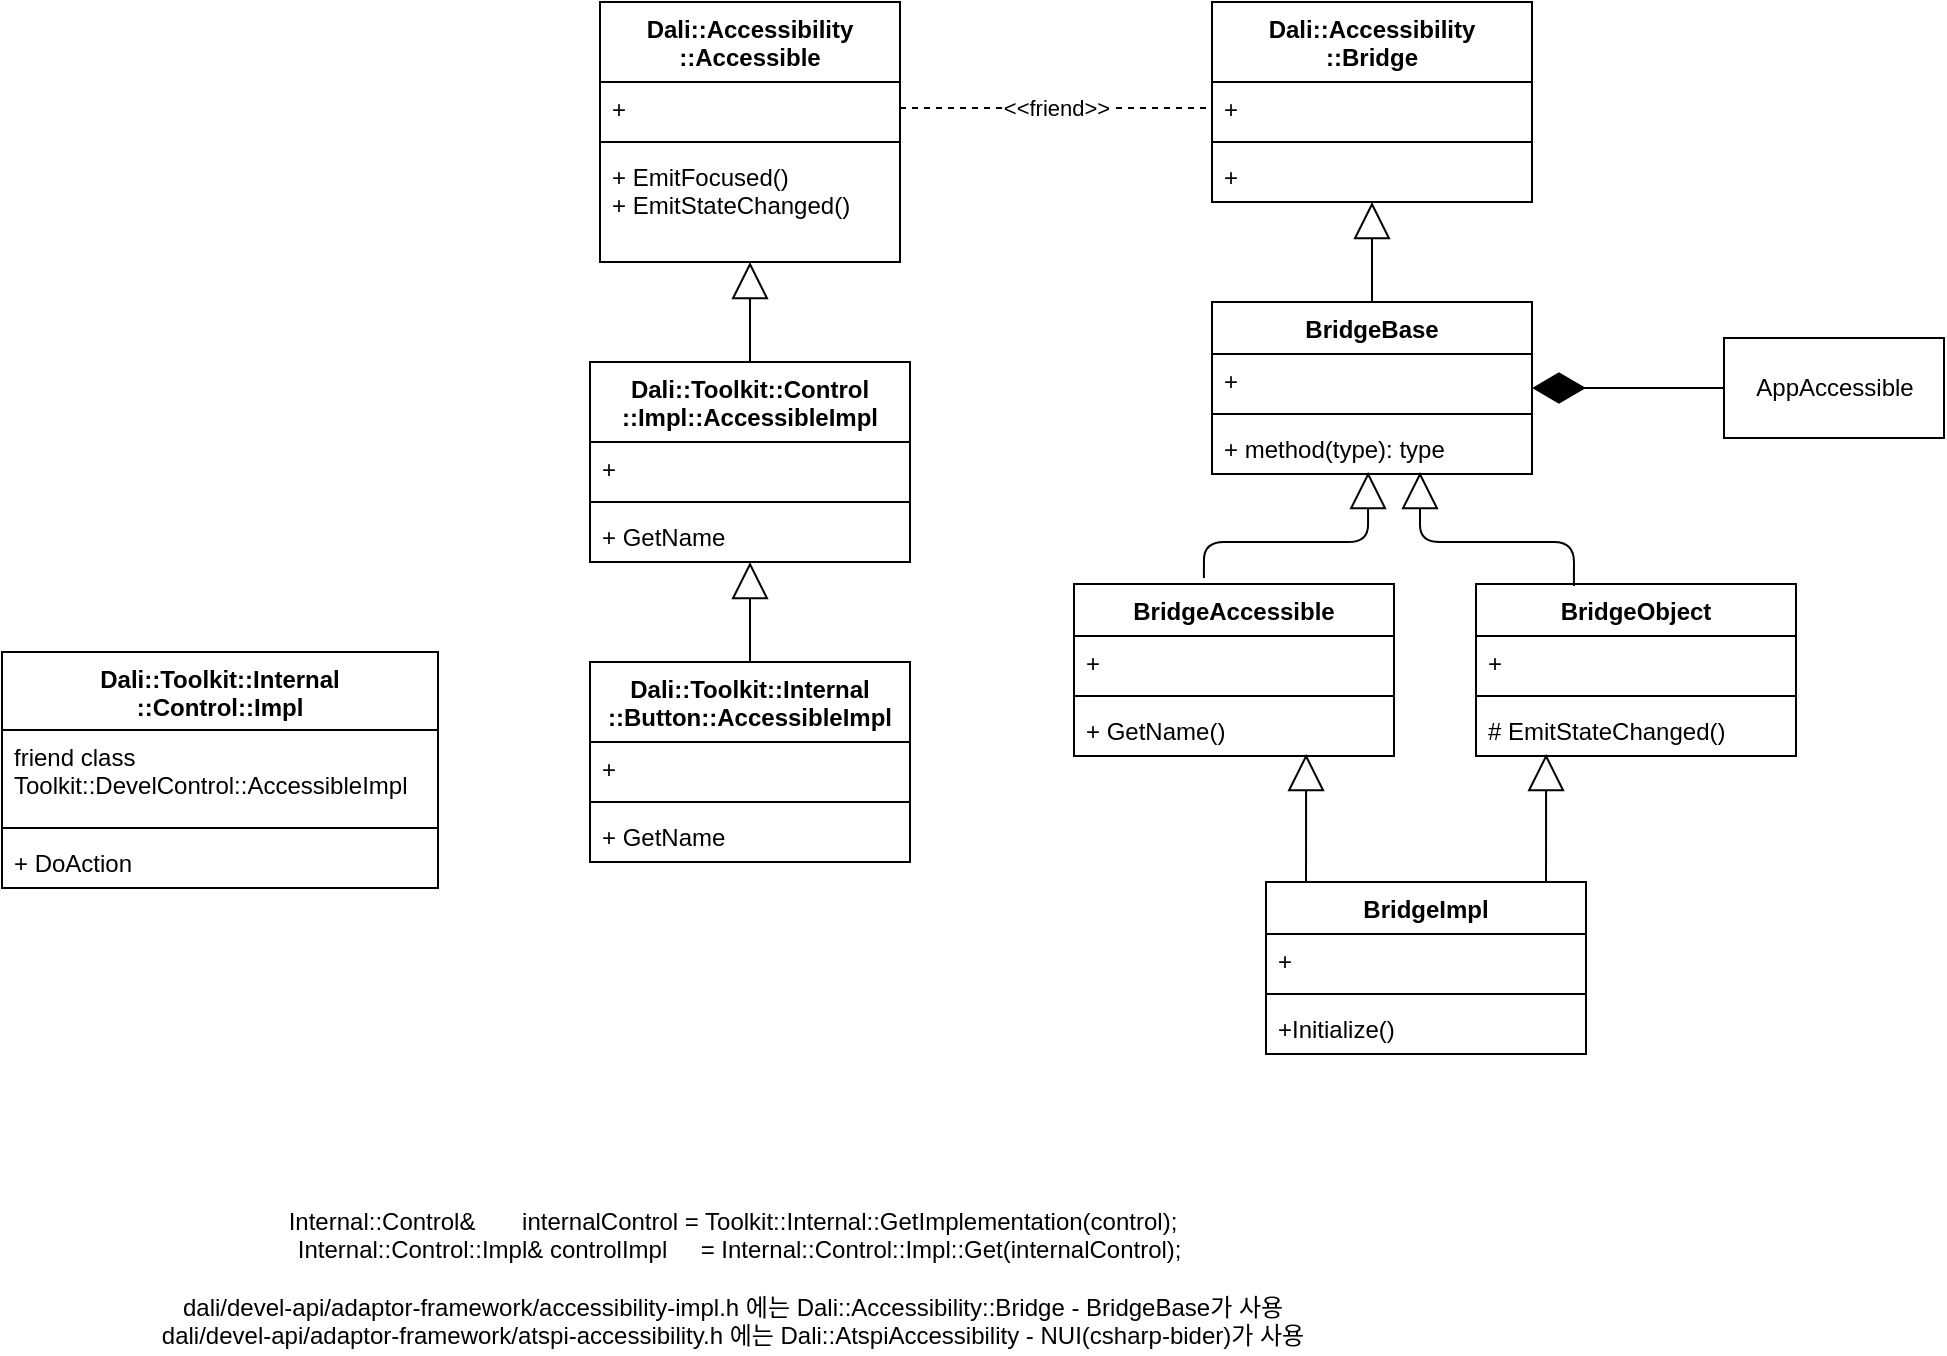 <mxfile version="14.7.4" type="github">
  <diagram id="C5RBs43oDa-KdzZeNtuy" name="Page-1">
    <mxGraphModel dx="1422" dy="804" grid="0" gridSize="10" guides="1" tooltips="1" connect="1" arrows="1" fold="1" page="1" pageScale="1" pageWidth="1169" pageHeight="827" background="none" math="0" shadow="0">
      <root>
        <mxCell id="WIyWlLk6GJQsqaUBKTNV-0" />
        <mxCell id="WIyWlLk6GJQsqaUBKTNV-1" parent="WIyWlLk6GJQsqaUBKTNV-0" />
        <mxCell id="-aiQwq8CIg034yayet1E-0" value="Dali::Accessibility&#xa;::Accessible" style="swimlane;fontStyle=1;align=center;verticalAlign=top;childLayout=stackLayout;horizontal=1;startSize=40;horizontalStack=0;resizeParent=1;resizeParentMax=0;resizeLast=0;collapsible=1;marginBottom=0;" parent="WIyWlLk6GJQsqaUBKTNV-1" vertex="1">
          <mxGeometry x="352" y="85" width="150" height="130" as="geometry" />
        </mxCell>
        <mxCell id="-aiQwq8CIg034yayet1E-1" value="+" style="text;strokeColor=none;fillColor=none;align=left;verticalAlign=top;spacingLeft=4;spacingRight=4;overflow=hidden;rotatable=0;points=[[0,0.5],[1,0.5]];portConstraint=eastwest;" parent="-aiQwq8CIg034yayet1E-0" vertex="1">
          <mxGeometry y="40" width="150" height="26" as="geometry" />
        </mxCell>
        <mxCell id="-aiQwq8CIg034yayet1E-2" value="" style="line;strokeWidth=1;fillColor=none;align=left;verticalAlign=middle;spacingTop=-1;spacingLeft=3;spacingRight=3;rotatable=0;labelPosition=right;points=[];portConstraint=eastwest;" parent="-aiQwq8CIg034yayet1E-0" vertex="1">
          <mxGeometry y="66" width="150" height="8" as="geometry" />
        </mxCell>
        <mxCell id="-aiQwq8CIg034yayet1E-3" value="+ EmitFocused()&#xa;+ EmitStateChanged()" style="text;strokeColor=none;fillColor=none;align=left;verticalAlign=top;spacingLeft=4;spacingRight=4;overflow=hidden;rotatable=0;points=[[0,0.5],[1,0.5]];portConstraint=eastwest;" parent="-aiQwq8CIg034yayet1E-0" vertex="1">
          <mxGeometry y="74" width="150" height="56" as="geometry" />
        </mxCell>
        <mxCell id="-aiQwq8CIg034yayet1E-4" value="Dali::Toolkit::Control&#xa;::Impl::AccessibleImpl" style="swimlane;fontStyle=1;align=center;verticalAlign=top;childLayout=stackLayout;horizontal=1;startSize=40;horizontalStack=0;resizeParent=1;resizeParentMax=0;resizeLast=0;collapsible=1;marginBottom=0;" parent="WIyWlLk6GJQsqaUBKTNV-1" vertex="1">
          <mxGeometry x="347" y="265" width="160" height="100" as="geometry" />
        </mxCell>
        <mxCell id="-aiQwq8CIg034yayet1E-5" value="+" style="text;strokeColor=none;fillColor=none;align=left;verticalAlign=top;spacingLeft=4;spacingRight=4;overflow=hidden;rotatable=0;points=[[0,0.5],[1,0.5]];portConstraint=eastwest;" parent="-aiQwq8CIg034yayet1E-4" vertex="1">
          <mxGeometry y="40" width="160" height="26" as="geometry" />
        </mxCell>
        <mxCell id="-aiQwq8CIg034yayet1E-6" value="" style="line;strokeWidth=1;fillColor=none;align=left;verticalAlign=middle;spacingTop=-1;spacingLeft=3;spacingRight=3;rotatable=0;labelPosition=right;points=[];portConstraint=eastwest;" parent="-aiQwq8CIg034yayet1E-4" vertex="1">
          <mxGeometry y="66" width="160" height="8" as="geometry" />
        </mxCell>
        <mxCell id="-aiQwq8CIg034yayet1E-7" value="+ GetName" style="text;strokeColor=none;fillColor=none;align=left;verticalAlign=top;spacingLeft=4;spacingRight=4;overflow=hidden;rotatable=0;points=[[0,0.5],[1,0.5]];portConstraint=eastwest;" parent="-aiQwq8CIg034yayet1E-4" vertex="1">
          <mxGeometry y="74" width="160" height="26" as="geometry" />
        </mxCell>
        <mxCell id="-aiQwq8CIg034yayet1E-9" value="" style="endArrow=block;endSize=16;endFill=0;html=1;exitX=0.5;exitY=0;exitDx=0;exitDy=0;" parent="WIyWlLk6GJQsqaUBKTNV-1" source="-aiQwq8CIg034yayet1E-4" target="-aiQwq8CIg034yayet1E-3" edge="1">
          <mxGeometry width="160" relative="1" as="geometry">
            <mxPoint x="517" y="285" as="sourcePoint" />
            <mxPoint x="677" y="285" as="targetPoint" />
          </mxGeometry>
        </mxCell>
        <mxCell id="-aiQwq8CIg034yayet1E-10" value="Dali::Accessibility&#xa;::Bridge" style="swimlane;fontStyle=1;align=center;verticalAlign=top;childLayout=stackLayout;horizontal=1;startSize=40;horizontalStack=0;resizeParent=1;resizeParentMax=0;resizeLast=0;collapsible=1;marginBottom=0;" parent="WIyWlLk6GJQsqaUBKTNV-1" vertex="1">
          <mxGeometry x="658" y="85" width="160" height="100" as="geometry" />
        </mxCell>
        <mxCell id="-aiQwq8CIg034yayet1E-11" value="+" style="text;strokeColor=none;fillColor=none;align=left;verticalAlign=top;spacingLeft=4;spacingRight=4;overflow=hidden;rotatable=0;points=[[0,0.5],[1,0.5]];portConstraint=eastwest;" parent="-aiQwq8CIg034yayet1E-10" vertex="1">
          <mxGeometry y="40" width="160" height="26" as="geometry" />
        </mxCell>
        <mxCell id="-aiQwq8CIg034yayet1E-12" value="" style="line;strokeWidth=1;fillColor=none;align=left;verticalAlign=middle;spacingTop=-1;spacingLeft=3;spacingRight=3;rotatable=0;labelPosition=right;points=[];portConstraint=eastwest;" parent="-aiQwq8CIg034yayet1E-10" vertex="1">
          <mxGeometry y="66" width="160" height="8" as="geometry" />
        </mxCell>
        <mxCell id="-aiQwq8CIg034yayet1E-13" value="+" style="text;strokeColor=none;fillColor=none;align=left;verticalAlign=top;spacingLeft=4;spacingRight=4;overflow=hidden;rotatable=0;points=[[0,0.5],[1,0.5]];portConstraint=eastwest;" parent="-aiQwq8CIg034yayet1E-10" vertex="1">
          <mxGeometry y="74" width="160" height="26" as="geometry" />
        </mxCell>
        <mxCell id="-aiQwq8CIg034yayet1E-14" value="BridgeBase" style="swimlane;fontStyle=1;align=center;verticalAlign=top;childLayout=stackLayout;horizontal=1;startSize=26;horizontalStack=0;resizeParent=1;resizeParentMax=0;resizeLast=0;collapsible=1;marginBottom=0;" parent="WIyWlLk6GJQsqaUBKTNV-1" vertex="1">
          <mxGeometry x="658" y="235" width="160" height="86" as="geometry" />
        </mxCell>
        <mxCell id="-aiQwq8CIg034yayet1E-15" value="+" style="text;strokeColor=none;fillColor=none;align=left;verticalAlign=top;spacingLeft=4;spacingRight=4;overflow=hidden;rotatable=0;points=[[0,0.5],[1,0.5]];portConstraint=eastwest;" parent="-aiQwq8CIg034yayet1E-14" vertex="1">
          <mxGeometry y="26" width="160" height="26" as="geometry" />
        </mxCell>
        <mxCell id="-aiQwq8CIg034yayet1E-16" value="" style="line;strokeWidth=1;fillColor=none;align=left;verticalAlign=middle;spacingTop=-1;spacingLeft=3;spacingRight=3;rotatable=0;labelPosition=right;points=[];portConstraint=eastwest;" parent="-aiQwq8CIg034yayet1E-14" vertex="1">
          <mxGeometry y="52" width="160" height="8" as="geometry" />
        </mxCell>
        <mxCell id="-aiQwq8CIg034yayet1E-17" value="+ method(type): type" style="text;strokeColor=none;fillColor=none;align=left;verticalAlign=top;spacingLeft=4;spacingRight=4;overflow=hidden;rotatable=0;points=[[0,0.5],[1,0.5]];portConstraint=eastwest;" parent="-aiQwq8CIg034yayet1E-14" vertex="1">
          <mxGeometry y="60" width="160" height="26" as="geometry" />
        </mxCell>
        <mxCell id="-aiQwq8CIg034yayet1E-18" value="BridgeAccessible" style="swimlane;fontStyle=1;align=center;verticalAlign=top;childLayout=stackLayout;horizontal=1;startSize=26;horizontalStack=0;resizeParent=1;resizeParentMax=0;resizeLast=0;collapsible=1;marginBottom=0;" parent="WIyWlLk6GJQsqaUBKTNV-1" vertex="1">
          <mxGeometry x="589" y="376" width="160" height="86" as="geometry" />
        </mxCell>
        <mxCell id="-aiQwq8CIg034yayet1E-19" value="+" style="text;strokeColor=none;fillColor=none;align=left;verticalAlign=top;spacingLeft=4;spacingRight=4;overflow=hidden;rotatable=0;points=[[0,0.5],[1,0.5]];portConstraint=eastwest;" parent="-aiQwq8CIg034yayet1E-18" vertex="1">
          <mxGeometry y="26" width="160" height="26" as="geometry" />
        </mxCell>
        <mxCell id="-aiQwq8CIg034yayet1E-20" value="" style="line;strokeWidth=1;fillColor=none;align=left;verticalAlign=middle;spacingTop=-1;spacingLeft=3;spacingRight=3;rotatable=0;labelPosition=right;points=[];portConstraint=eastwest;" parent="-aiQwq8CIg034yayet1E-18" vertex="1">
          <mxGeometry y="52" width="160" height="8" as="geometry" />
        </mxCell>
        <mxCell id="-aiQwq8CIg034yayet1E-21" value="+ GetName()" style="text;strokeColor=none;fillColor=none;align=left;verticalAlign=top;spacingLeft=4;spacingRight=4;overflow=hidden;rotatable=0;points=[[0,0.5],[1,0.5]];portConstraint=eastwest;" parent="-aiQwq8CIg034yayet1E-18" vertex="1">
          <mxGeometry y="60" width="160" height="26" as="geometry" />
        </mxCell>
        <mxCell id="-aiQwq8CIg034yayet1E-22" value="BridgeObject" style="swimlane;fontStyle=1;align=center;verticalAlign=top;childLayout=stackLayout;horizontal=1;startSize=26;horizontalStack=0;resizeParent=1;resizeParentMax=0;resizeLast=0;collapsible=1;marginBottom=0;" parent="WIyWlLk6GJQsqaUBKTNV-1" vertex="1">
          <mxGeometry x="790" y="376" width="160" height="86" as="geometry" />
        </mxCell>
        <mxCell id="-aiQwq8CIg034yayet1E-23" value="+" style="text;strokeColor=none;fillColor=none;align=left;verticalAlign=top;spacingLeft=4;spacingRight=4;overflow=hidden;rotatable=0;points=[[0,0.5],[1,0.5]];portConstraint=eastwest;" parent="-aiQwq8CIg034yayet1E-22" vertex="1">
          <mxGeometry y="26" width="160" height="26" as="geometry" />
        </mxCell>
        <mxCell id="-aiQwq8CIg034yayet1E-24" value="" style="line;strokeWidth=1;fillColor=none;align=left;verticalAlign=middle;spacingTop=-1;spacingLeft=3;spacingRight=3;rotatable=0;labelPosition=right;points=[];portConstraint=eastwest;" parent="-aiQwq8CIg034yayet1E-22" vertex="1">
          <mxGeometry y="52" width="160" height="8" as="geometry" />
        </mxCell>
        <mxCell id="-aiQwq8CIg034yayet1E-25" value="# EmitStateChanged()&#xa;" style="text;strokeColor=none;fillColor=none;align=left;verticalAlign=top;spacingLeft=4;spacingRight=4;overflow=hidden;rotatable=0;points=[[0,0.5],[1,0.5]];portConstraint=eastwest;" parent="-aiQwq8CIg034yayet1E-22" vertex="1">
          <mxGeometry y="60" width="160" height="26" as="geometry" />
        </mxCell>
        <mxCell id="-aiQwq8CIg034yayet1E-26" value="" style="endArrow=block;endSize=16;endFill=0;html=1;exitX=0.5;exitY=0;exitDx=0;exitDy=0;" parent="WIyWlLk6GJQsqaUBKTNV-1" target="-aiQwq8CIg034yayet1E-13" edge="1">
          <mxGeometry width="160" relative="1" as="geometry">
            <mxPoint x="738" y="235" as="sourcePoint" />
            <mxPoint x="734" y="186" as="targetPoint" />
          </mxGeometry>
        </mxCell>
        <mxCell id="-aiQwq8CIg034yayet1E-27" value="" style="endArrow=block;endSize=16;endFill=0;html=1;entryX=0.488;entryY=0.962;entryDx=0;entryDy=0;entryPerimeter=0;exitX=0.406;exitY=-0.035;exitDx=0;exitDy=0;exitPerimeter=0;" parent="WIyWlLk6GJQsqaUBKTNV-1" source="-aiQwq8CIg034yayet1E-18" target="-aiQwq8CIg034yayet1E-17" edge="1">
          <mxGeometry width="160" relative="1" as="geometry">
            <mxPoint x="748" y="245" as="sourcePoint" />
            <mxPoint x="750.08" y="195" as="targetPoint" />
            <Array as="points">
              <mxPoint x="654" y="355" />
              <mxPoint x="736" y="355" />
            </Array>
          </mxGeometry>
        </mxCell>
        <mxCell id="-aiQwq8CIg034yayet1E-28" value="" style="endArrow=block;endSize=16;endFill=0;html=1;entryX=0.65;entryY=0.962;entryDx=0;entryDy=0;entryPerimeter=0;exitX=0.306;exitY=0.012;exitDx=0;exitDy=0;exitPerimeter=0;" parent="WIyWlLk6GJQsqaUBKTNV-1" source="-aiQwq8CIg034yayet1E-22" target="-aiQwq8CIg034yayet1E-17" edge="1">
          <mxGeometry width="160" relative="1" as="geometry">
            <mxPoint x="732.96" y="371.99" as="sourcePoint" />
            <mxPoint x="746.08" y="330.012" as="targetPoint" />
            <Array as="points">
              <mxPoint x="839" y="355" />
              <mxPoint x="762" y="355" />
            </Array>
          </mxGeometry>
        </mxCell>
        <mxCell id="-aiQwq8CIg034yayet1E-30" value="&amp;lt;&amp;lt;friend&amp;gt;&amp;gt;" style="endArrow=none;html=1;edgeStyle=orthogonalEdgeStyle;exitX=1;exitY=0.5;exitDx=0;exitDy=0;entryX=0;entryY=0.5;entryDx=0;entryDy=0;dashed=1;" parent="WIyWlLk6GJQsqaUBKTNV-1" source="-aiQwq8CIg034yayet1E-1" target="-aiQwq8CIg034yayet1E-11" edge="1">
          <mxGeometry relative="1" as="geometry">
            <mxPoint x="502" y="105" as="sourcePoint" />
            <mxPoint x="597" y="138" as="targetPoint" />
          </mxGeometry>
        </mxCell>
        <mxCell id="-aiQwq8CIg034yayet1E-35" value="BridgeImpl" style="swimlane;fontStyle=1;align=center;verticalAlign=top;childLayout=stackLayout;horizontal=1;startSize=26;horizontalStack=0;resizeParent=1;resizeParentMax=0;resizeLast=0;collapsible=1;marginBottom=0;" parent="WIyWlLk6GJQsqaUBKTNV-1" vertex="1">
          <mxGeometry x="685" y="525" width="160" height="86" as="geometry" />
        </mxCell>
        <mxCell id="-aiQwq8CIg034yayet1E-36" value="+" style="text;strokeColor=none;fillColor=none;align=left;verticalAlign=top;spacingLeft=4;spacingRight=4;overflow=hidden;rotatable=0;points=[[0,0.5],[1,0.5]];portConstraint=eastwest;" parent="-aiQwq8CIg034yayet1E-35" vertex="1">
          <mxGeometry y="26" width="160" height="26" as="geometry" />
        </mxCell>
        <mxCell id="-aiQwq8CIg034yayet1E-37" value="" style="line;strokeWidth=1;fillColor=none;align=left;verticalAlign=middle;spacingTop=-1;spacingLeft=3;spacingRight=3;rotatable=0;labelPosition=right;points=[];portConstraint=eastwest;" parent="-aiQwq8CIg034yayet1E-35" vertex="1">
          <mxGeometry y="52" width="160" height="8" as="geometry" />
        </mxCell>
        <mxCell id="-aiQwq8CIg034yayet1E-38" value="+Initialize()" style="text;strokeColor=none;fillColor=none;align=left;verticalAlign=top;spacingLeft=4;spacingRight=4;overflow=hidden;rotatable=0;points=[[0,0.5],[1,0.5]];portConstraint=eastwest;" parent="-aiQwq8CIg034yayet1E-35" vertex="1">
          <mxGeometry y="60" width="160" height="26" as="geometry" />
        </mxCell>
        <mxCell id="-aiQwq8CIg034yayet1E-39" value="" style="endArrow=block;endSize=16;endFill=0;html=1;entryX=0.594;entryY=0.962;entryDx=0;entryDy=0;entryPerimeter=0;exitX=0.406;exitY=-0.035;exitDx=0;exitDy=0;exitPerimeter=0;" parent="WIyWlLk6GJQsqaUBKTNV-1" edge="1">
          <mxGeometry width="160" relative="1" as="geometry">
            <mxPoint x="705" y="525" as="sourcePoint" />
            <mxPoint x="705.04" y="461.012" as="targetPoint" />
            <Array as="points">
              <mxPoint x="705.04" y="507.01" />
            </Array>
          </mxGeometry>
        </mxCell>
        <mxCell id="-aiQwq8CIg034yayet1E-40" value="" style="endArrow=block;endSize=16;endFill=0;html=1;entryX=0.594;entryY=0.962;entryDx=0;entryDy=0;entryPerimeter=0;exitX=0.406;exitY=-0.035;exitDx=0;exitDy=0;exitPerimeter=0;" parent="WIyWlLk6GJQsqaUBKTNV-1" edge="1">
          <mxGeometry width="160" relative="1" as="geometry">
            <mxPoint x="825" y="525" as="sourcePoint" />
            <mxPoint x="825.04" y="461.012" as="targetPoint" />
            <Array as="points">
              <mxPoint x="825.04" y="507.01" />
            </Array>
          </mxGeometry>
        </mxCell>
        <mxCell id="-aiQwq8CIg034yayet1E-41" value="Dali::Toolkit::Internal&#xa;::Button::AccessibleImpl" style="swimlane;fontStyle=1;align=center;verticalAlign=top;childLayout=stackLayout;horizontal=1;startSize=40;horizontalStack=0;resizeParent=1;resizeParentMax=0;resizeLast=0;collapsible=1;marginBottom=0;" parent="WIyWlLk6GJQsqaUBKTNV-1" vertex="1">
          <mxGeometry x="347" y="415" width="160" height="100" as="geometry" />
        </mxCell>
        <mxCell id="-aiQwq8CIg034yayet1E-42" value="+" style="text;strokeColor=none;fillColor=none;align=left;verticalAlign=top;spacingLeft=4;spacingRight=4;overflow=hidden;rotatable=0;points=[[0,0.5],[1,0.5]];portConstraint=eastwest;" parent="-aiQwq8CIg034yayet1E-41" vertex="1">
          <mxGeometry y="40" width="160" height="26" as="geometry" />
        </mxCell>
        <mxCell id="-aiQwq8CIg034yayet1E-43" value="" style="line;strokeWidth=1;fillColor=none;align=left;verticalAlign=middle;spacingTop=-1;spacingLeft=3;spacingRight=3;rotatable=0;labelPosition=right;points=[];portConstraint=eastwest;" parent="-aiQwq8CIg034yayet1E-41" vertex="1">
          <mxGeometry y="66" width="160" height="8" as="geometry" />
        </mxCell>
        <mxCell id="-aiQwq8CIg034yayet1E-44" value="+ GetName" style="text;strokeColor=none;fillColor=none;align=left;verticalAlign=top;spacingLeft=4;spacingRight=4;overflow=hidden;rotatable=0;points=[[0,0.5],[1,0.5]];portConstraint=eastwest;" parent="-aiQwq8CIg034yayet1E-41" vertex="1">
          <mxGeometry y="74" width="160" height="26" as="geometry" />
        </mxCell>
        <mxCell id="-aiQwq8CIg034yayet1E-45" value="" style="endArrow=block;endSize=16;endFill=0;html=1;exitX=0.5;exitY=0;exitDx=0;exitDy=0;" parent="WIyWlLk6GJQsqaUBKTNV-1" source="-aiQwq8CIg034yayet1E-41" edge="1">
          <mxGeometry width="160" relative="1" as="geometry">
            <mxPoint x="517" y="435" as="sourcePoint" />
            <mxPoint x="427" y="365" as="targetPoint" />
          </mxGeometry>
        </mxCell>
        <mxCell id="883oLl3eGzKlxmCkxeg9-0" value="Internal::Control&amp;amp;&amp;nbsp; &amp;nbsp; &amp;nbsp; &amp;nbsp;internalControl = Toolkit::Internal::GetImplementation(control);&lt;br&gt;&amp;nbsp; Internal::Control::Impl&amp;amp; controlImpl&amp;nbsp; &amp;nbsp; &amp;nbsp;= Internal::Control::Impl::Get(internalControl);&lt;br&gt;&lt;br&gt;dali/devel-api/adaptor-framework/accessibility-impl.h 에는 Dali::Accessibility::Bridge - BridgeBase가 사용&lt;br&gt;dali/devel-api/adaptor-framework/atspi-accessibility.h 에는 Dali::AtspiAccessibility - NUI(csharp-bider)가 사용" style="text;html=1;strokeColor=none;fillColor=none;align=center;verticalAlign=middle;whiteSpace=wrap;rounded=0;" parent="WIyWlLk6GJQsqaUBKTNV-1" vertex="1">
          <mxGeometry x="83" y="685" width="671" height="76" as="geometry" />
        </mxCell>
        <mxCell id="883oLl3eGzKlxmCkxeg9-1" value="Dali::Toolkit::Internal&#xa;::Control::Impl" style="swimlane;fontStyle=1;align=center;verticalAlign=top;childLayout=stackLayout;horizontal=1;startSize=39;horizontalStack=0;resizeParent=1;resizeParentMax=0;resizeLast=0;collapsible=1;marginBottom=0;" parent="WIyWlLk6GJQsqaUBKTNV-1" vertex="1">
          <mxGeometry x="53" y="410" width="218" height="118" as="geometry" />
        </mxCell>
        <mxCell id="883oLl3eGzKlxmCkxeg9-2" value="friend class&#xa;Toolkit::DevelControl::AccessibleImpl" style="text;strokeColor=none;fillColor=none;align=left;verticalAlign=top;spacingLeft=4;spacingRight=4;overflow=hidden;rotatable=0;points=[[0,0.5],[1,0.5]];portConstraint=eastwest;" parent="883oLl3eGzKlxmCkxeg9-1" vertex="1">
          <mxGeometry y="39" width="218" height="45" as="geometry" />
        </mxCell>
        <mxCell id="883oLl3eGzKlxmCkxeg9-3" value="" style="line;strokeWidth=1;fillColor=none;align=left;verticalAlign=middle;spacingTop=-1;spacingLeft=3;spacingRight=3;rotatable=0;labelPosition=right;points=[];portConstraint=eastwest;" parent="883oLl3eGzKlxmCkxeg9-1" vertex="1">
          <mxGeometry y="84" width="218" height="8" as="geometry" />
        </mxCell>
        <mxCell id="883oLl3eGzKlxmCkxeg9-4" value="+ DoAction" style="text;strokeColor=none;fillColor=none;align=left;verticalAlign=top;spacingLeft=4;spacingRight=4;overflow=hidden;rotatable=0;points=[[0,0.5],[1,0.5]];portConstraint=eastwest;" parent="883oLl3eGzKlxmCkxeg9-1" vertex="1">
          <mxGeometry y="92" width="218" height="26" as="geometry" />
        </mxCell>
        <mxCell id="SPHexc9reEcznU_EZ9R2-0" value="AppAccessible" style="html=1;" vertex="1" parent="WIyWlLk6GJQsqaUBKTNV-1">
          <mxGeometry x="914" y="253" width="110" height="50" as="geometry" />
        </mxCell>
        <mxCell id="SPHexc9reEcznU_EZ9R2-1" value="" style="endArrow=diamondThin;endFill=1;endSize=24;html=1;exitX=0;exitY=0.5;exitDx=0;exitDy=0;" edge="1" parent="WIyWlLk6GJQsqaUBKTNV-1" source="SPHexc9reEcznU_EZ9R2-0" target="-aiQwq8CIg034yayet1E-14">
          <mxGeometry width="160" relative="1" as="geometry">
            <mxPoint x="832" y="208" as="sourcePoint" />
            <mxPoint x="820" y="280" as="targetPoint" />
          </mxGeometry>
        </mxCell>
      </root>
    </mxGraphModel>
  </diagram>
</mxfile>
